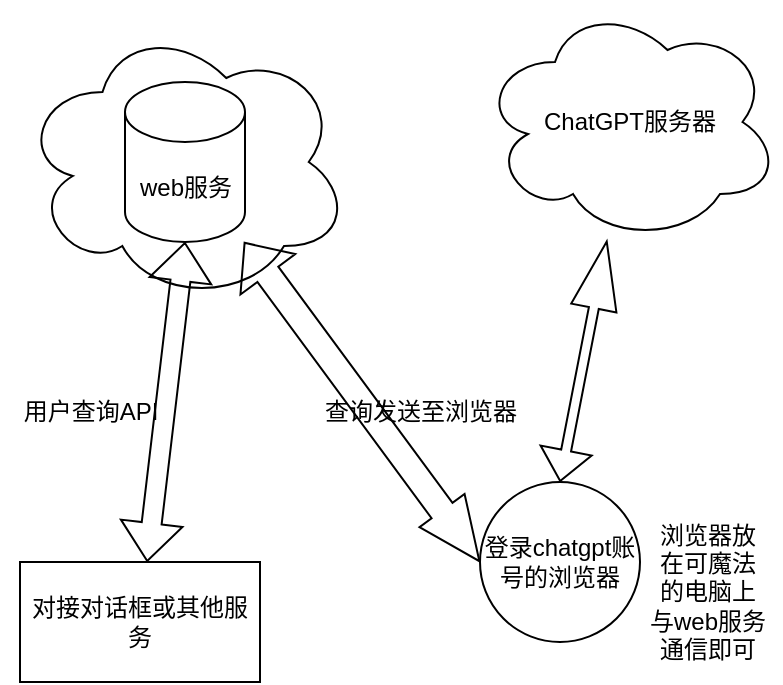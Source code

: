 <mxfile version="20.8.16" type="device"><diagram id="UVsP1goel_PraSD79yCX" name="第 1 页"><mxGraphModel dx="880" dy="1592" grid="1" gridSize="10" guides="1" tooltips="1" connect="1" arrows="1" fold="1" page="1" pageScale="1" pageWidth="827" pageHeight="1169" math="0" shadow="0"><root><mxCell id="0"/><mxCell id="1" parent="0"/><mxCell id="BRg-6P46-TGbA44JB3Ti-24" value="" style="ellipse;shape=cloud;whiteSpace=wrap;html=1;" vertex="1" parent="1"><mxGeometry x="40" y="-130" width="165" height="140" as="geometry"/></mxCell><mxCell id="BRg-6P46-TGbA44JB3Ti-7" value="" style="shape=flexArrow;endArrow=classic;startArrow=classic;html=1;rounded=0;width=13;startSize=6.19;endSize=10.16;endWidth=14;entryX=0;entryY=0.5;entryDx=0;entryDy=0;" edge="1" parent="1" source="BRg-6P46-TGbA44JB3Ti-1" target="BRg-6P46-TGbA44JB3Ti-20"><mxGeometry width="100" height="100" relative="1" as="geometry"><mxPoint x="420" y="220" as="sourcePoint"/><mxPoint x="140" y="350" as="targetPoint"/><Array as="points"/></mxGeometry></mxCell><mxCell id="BRg-6P46-TGbA44JB3Ti-1" value="web服务" style="shape=cylinder3;whiteSpace=wrap;html=1;boundedLbl=1;backgroundOutline=1;size=15;" vertex="1" parent="1"><mxGeometry x="92.5" y="-100" width="60" height="80" as="geometry"/></mxCell><mxCell id="BRg-6P46-TGbA44JB3Ti-12" value="对接对话框或其他服务" style="rounded=0;whiteSpace=wrap;html=1;" vertex="1" parent="1"><mxGeometry x="40" y="140" width="120" height="60" as="geometry"/></mxCell><mxCell id="BRg-6P46-TGbA44JB3Ti-13" value="" style="shape=flexArrow;endArrow=classic;startArrow=classic;html=1;rounded=0;entryX=0.5;entryY=1;entryDx=0;entryDy=0;entryPerimeter=0;" edge="1" parent="1" source="BRg-6P46-TGbA44JB3Ti-12" target="BRg-6P46-TGbA44JB3Ti-1"><mxGeometry width="100" height="100" relative="1" as="geometry"><mxPoint x="200" y="300" as="sourcePoint"/><mxPoint x="341.421" y="200" as="targetPoint"/></mxGeometry></mxCell><mxCell id="BRg-6P46-TGbA44JB3Ti-14" value="用户查询API" style="text;html=1;align=center;verticalAlign=middle;resizable=0;points=[];autosize=1;strokeColor=none;fillColor=none;" vertex="1" parent="1"><mxGeometry x="30" y="50" width="90" height="30" as="geometry"/></mxCell><mxCell id="BRg-6P46-TGbA44JB3Ti-15" value="查询发送至浏览器" style="text;html=1;align=center;verticalAlign=middle;resizable=0;points=[];autosize=1;strokeColor=none;fillColor=none;" vertex="1" parent="1"><mxGeometry x="180" y="50" width="120" height="30" as="geometry"/></mxCell><mxCell id="BRg-6P46-TGbA44JB3Ti-16" value="ChatGPT服务器" style="ellipse;shape=cloud;whiteSpace=wrap;html=1;" vertex="1" parent="1"><mxGeometry x="270" y="-140" width="150" height="120" as="geometry"/></mxCell><mxCell id="BRg-6P46-TGbA44JB3Ti-17" value="" style="shape=flexArrow;endArrow=classic;startArrow=classic;html=1;rounded=0;exitX=0.5;exitY=0;exitDx=0;exitDy=0;width=5;endSize=10.95;startSize=4.85;endWidth=17;" edge="1" parent="1" source="BRg-6P46-TGbA44JB3Ti-20" target="BRg-6P46-TGbA44JB3Ti-16"><mxGeometry width="100" height="100" relative="1" as="geometry"><mxPoint x="199.64" y="373.4" as="sourcePoint"/><mxPoint x="770" y="80" as="targetPoint"/><Array as="points"/></mxGeometry></mxCell><mxCell id="BRg-6P46-TGbA44JB3Ti-20" value="登录chatgpt账号的浏览器" style="ellipse;whiteSpace=wrap;html=1;aspect=fixed;" vertex="1" parent="1"><mxGeometry x="270" y="100" width="80" height="80" as="geometry"/></mxCell><mxCell id="BRg-6P46-TGbA44JB3Ti-21" value="浏览器放在可魔法的电脑上与web服务通信即可" style="text;html=1;strokeColor=none;fillColor=none;align=center;verticalAlign=middle;whiteSpace=wrap;rounded=0;" vertex="1" parent="1"><mxGeometry x="354" y="140" width="60" height="30" as="geometry"/></mxCell></root></mxGraphModel></diagram></mxfile>